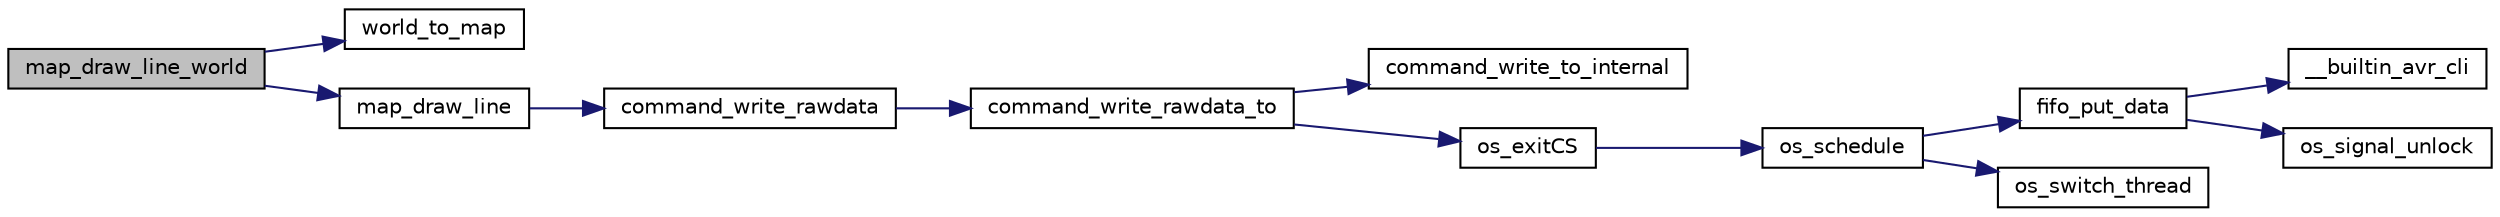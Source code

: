 digraph G
{
  edge [fontname="Helvetica",fontsize="10",labelfontname="Helvetica",labelfontsize="10"];
  node [fontname="Helvetica",fontsize="10",shape=record];
  rankdir="LR";
  Node1 [label="map_draw_line_world",height=0.2,width=0.4,color="black", fillcolor="grey75", style="filled" fontcolor="black"];
  Node1 -> Node2 [color="midnightblue",fontsize="10",style="solid",fontname="Helvetica"];
  Node2 [label="world_to_map",height=0.2,width=0.4,color="black", fillcolor="white", style="filled",URL="$map_8c.html#a302393a08814c05999d4be4c75467bc3"];
  Node1 -> Node3 [color="midnightblue",fontsize="10",style="solid",fontname="Helvetica"];
  Node3 [label="map_draw_line",height=0.2,width=0.4,color="black", fillcolor="white", style="filled",URL="$map_8c.html#ac2cc78e9d8a4f1aacb8e60a1a9d32440"];
  Node3 -> Node4 [color="midnightblue",fontsize="10",style="solid",fontname="Helvetica"];
  Node4 [label="command_write_rawdata",height=0.2,width=0.4,color="black", fillcolor="white", style="filled",URL="$command_8c.html#a1497433f9f7384b363203b7bfd3bfe28"];
  Node4 -> Node5 [color="midnightblue",fontsize="10",style="solid",fontname="Helvetica"];
  Node5 [label="command_write_rawdata_to",height=0.2,width=0.4,color="black", fillcolor="white", style="filled",URL="$command_8c.html#ad1ce17d9fe0aaf21a33d52de4e10af0f"];
  Node5 -> Node6 [color="midnightblue",fontsize="10",style="solid",fontname="Helvetica"];
  Node6 [label="command_write_to_internal",height=0.2,width=0.4,color="black", fillcolor="white", style="filled",URL="$command_8c.html#a428cf92e37fc9bbc0ffc48912c3022ac"];
  Node5 -> Node7 [color="midnightblue",fontsize="10",style="solid",fontname="Helvetica"];
  Node7 [label="os_exitCS",height=0.2,width=0.4,color="black", fillcolor="white", style="filled",URL="$os__thread_8h.html#a146cd9b383b02d8e5424e2de5bfdf7e1"];
  Node7 -> Node8 [color="midnightblue",fontsize="10",style="solid",fontname="Helvetica"];
  Node8 [label="os_schedule",height=0.2,width=0.4,color="black", fillcolor="white", style="filled",URL="$os__scheduler_8h.html#aaf0ea29568109bcdfb1d527f223accad"];
  Node8 -> Node9 [color="midnightblue",fontsize="10",style="solid",fontname="Helvetica"];
  Node9 [label="fifo_put_data",height=0.2,width=0.4,color="black", fillcolor="white", style="filled",URL="$fifo_8c.html#a7b3f9ad457273c9717bff49113c84250"];
  Node9 -> Node10 [color="midnightblue",fontsize="10",style="solid",fontname="Helvetica"];
  Node10 [label="__builtin_avr_cli",height=0.2,width=0.4,color="black", fillcolor="white", style="filled",URL="$builtins_8h.html#a41590bd57be6a89c1b9bcafe523207f2",tooltip="Disables all interrupts by clearing the global interrupt mask."];
  Node9 -> Node11 [color="midnightblue",fontsize="10",style="solid",fontname="Helvetica"];
  Node11 [label="os_signal_unlock",height=0.2,width=0.4,color="black", fillcolor="white", style="filled",URL="$os__thread__pc_8c.html#aa0b166109be9754de9b8b863b8d197c7"];
  Node8 -> Node12 [color="midnightblue",fontsize="10",style="solid",fontname="Helvetica"];
  Node12 [label="os_switch_thread",height=0.2,width=0.4,color="black", fillcolor="white", style="filled",URL="$os__thread_8h.html#afa82438e9832609bc5ffbddad166e1b7"];
}
